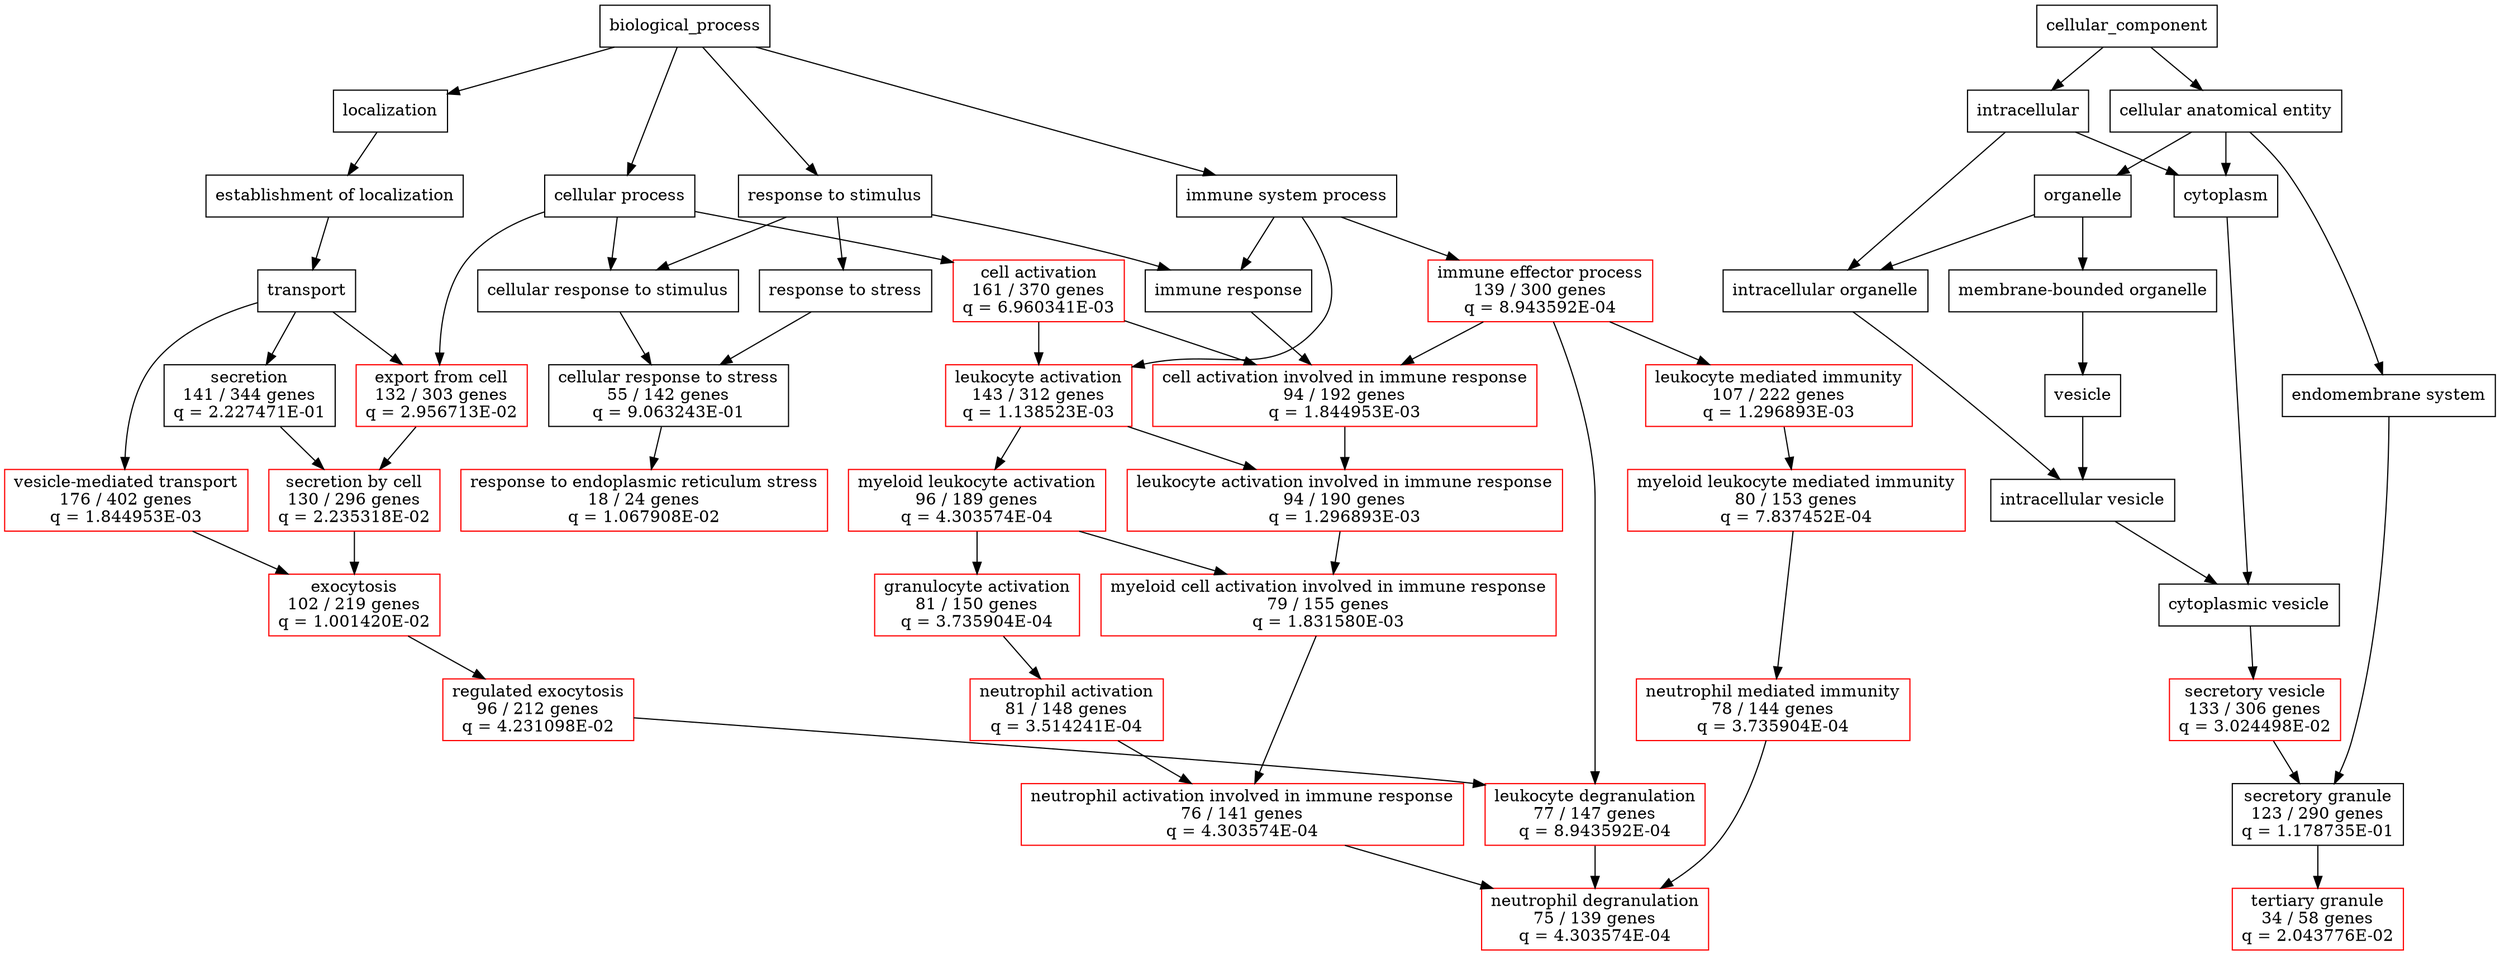 strict digraph "" {
	graph [labelloc=t,
		roots="{'molecular_function': 'GO:0003674', 'cellular_component': 'GO:0005575', 'biological_process': 'GO:0008150'}"
	];
	node [label="\N"];
	"GO:0006950"	 [color=black,
		label="response to stress",
		shape=record];
	"GO:0033554"	 [color=black,
		label="cellular response to stress\n55 / 142 genes\nq = 9.063243E-01",
		shape=record];
	"GO:0006950" -> "GO:0033554";
	"GO:0140352"	 [color=red,
		label="export from cell\n132 / 303 genes\nq = 2.956713E-02",
		shape=record];
	"GO:0032940"	 [color=red,
		label="secretion by cell\n130 / 296 genes\nq = 2.235318E-02",
		shape=record];
	"GO:0140352" -> "GO:0032940";
	"GO:0002252"	 [color=red,
		label="immune effector process\n139 / 300 genes\nq = 8.943592E-04",
		shape=record];
	"GO:0043299"	 [color=red,
		label="leukocyte degranulation\n77 / 147 genes\nq = 8.943592E-04",
		shape=record];
	"GO:0002252" -> "GO:0043299";
	"GO:0002443"	 [color=red,
		label="leukocyte mediated immunity\n107 / 222 genes\nq = 1.296893E-03",
		shape=record];
	"GO:0002252" -> "GO:0002443";
	"GO:0002263"	 [color=red,
		label="cell activation involved in immune response\n94 / 192 genes\nq = 1.844953E-03",
		shape=record];
	"GO:0002252" -> "GO:0002263";
	"GO:0045321"	 [color=red,
		label="leukocyte activation\n143 / 312 genes\nq = 1.138523E-03",
		shape=record];
	"GO:0002274"	 [color=red,
		label="myeloid leukocyte activation\n96 / 189 genes\nq = 4.303574E-04",
		shape=record];
	"GO:0045321" -> "GO:0002274";
	"GO:0002366"	 [color=red,
		label="leukocyte activation involved in immune response\n94 / 190 genes\nq = 1.296893E-03",
		shape=record];
	"GO:0045321" -> "GO:0002366";
	"GO:0002444"	 [color=red,
		label="myeloid leukocyte mediated immunity\n80 / 153 genes\nq = 7.837452E-04",
		shape=record];
	"GO:0002446"	 [color=red,
		label="neutrophil mediated immunity\n78 / 144 genes\nq = 3.735904E-04",
		shape=record];
	"GO:0002444" -> "GO:0002446";
	"GO:0031982"	 [color=black,
		label=vesicle,
		shape=record];
	"GO:0097708"	 [color=black,
		label="intracellular vesicle",
		shape=record];
	"GO:0031982" -> "GO:0097708";
	"GO:0045055"	 [color=red,
		label="regulated exocytosis\n96 / 212 genes\nq = 4.231098E-02",
		shape=record];
	"GO:0045055" -> "GO:0043299";
	"GO:0043227"	 [color=black,
		label="membrane-bounded organelle",
		shape=record];
	"GO:0043227" -> "GO:0031982";
	"GO:0002283"	 [color=red,
		label="neutrophil activation involved in immune response\n76 / 141 genes\nq = 4.303574E-04",
		shape=record];
	"GO:0043312"	 [color=red,
		label="neutrophil degranulation\n75 / 139 genes\nq = 4.303574E-04",
		shape=record];
	"GO:0002283" -> "GO:0043312";
	"GO:0043299" -> "GO:0043312";
	"GO:0006887"	 [color=red,
		label="exocytosis\n102 / 219 genes\nq = 1.001420E-02",
		shape=record];
	"GO:0032940" -> "GO:0006887";
	"GO:0099503"	 [color=red,
		label="secretory vesicle\n133 / 306 genes\nq = 3.024498E-02",
		shape=record];
	"GO:0030141"	 [color=black,
		label="secretory granule\n123 / 290 genes\nq = 1.178735E-01",
		shape=record];
	"GO:0099503" -> "GO:0030141";
	"GO:0070820"	 [color=red,
		label="tertiary granule\n34 / 58 genes\nq = 2.043776E-02",
		shape=record];
	"GO:0043229"	 [color=black,
		label="intracellular organelle",
		shape=record];
	"GO:0043229" -> "GO:0097708";
	"GO:0005622"	 [color=black,
		label=intracellular,
		shape=record];
	"GO:0005622" -> "GO:0043229";
	"GO:0005737"	 [color=black,
		label=cytoplasm,
		shape=record];
	"GO:0005622" -> "GO:0005737";
	"GO:0031410"	 [color=black,
		label="cytoplasmic vesicle",
		shape=record];
	"GO:0097708" -> "GO:0031410";
	"GO:0006810"	 [color=black,
		label=transport,
		shape=record];
	"GO:0006810" -> "GO:0140352";
	"GO:0046903"	 [color=black,
		label="secretion\n141 / 344 genes\nq = 2.227471E-01",
		shape=record];
	"GO:0006810" -> "GO:0046903";
	"GO:0016192"	 [color=red,
		label="vesicle-mediated transport\n176 / 402 genes\nq = 1.844953E-03",
		shape=record];
	"GO:0006810" -> "GO:0016192";
	"GO:0043226"	 [color=black,
		label=organelle,
		shape=record];
	"GO:0043226" -> "GO:0043227";
	"GO:0043226" -> "GO:0043229";
	"GO:0002446" -> "GO:0043312";
	"GO:0050896"	 [color=black,
		label="response to stimulus",
		shape=record];
	"GO:0050896" -> "GO:0006950";
	"GO:0051716"	 [color=black,
		label="cellular response to stimulus",
		shape=record];
	"GO:0050896" -> "GO:0051716";
	"GO:0006955"	 [color=black,
		label="immune response",
		shape=record];
	"GO:0050896" -> "GO:0006955";
	"GO:0051716" -> "GO:0033554";
	"GO:0012505"	 [color=black,
		label="endomembrane system",
		shape=record];
	"GO:0012505" -> "GO:0030141";
	"GO:0036230"	 [color=red,
		label="granulocyte activation\n81 / 150 genes\nq = 3.735904E-04",
		shape=record];
	"GO:0042119"	 [color=red,
		label="neutrophil activation\n81 / 148 genes\nq = 3.514241E-04",
		shape=record];
	"GO:0036230" -> "GO:0042119";
	"GO:0051234"	 [color=black,
		label="establishment of localization",
		shape=record];
	"GO:0051234" -> "GO:0006810";
	"GO:0046903" -> "GO:0032940";
	"GO:0016192" -> "GO:0006887";
	"GO:0006955" -> "GO:0002263";
	"GO:0030141" -> "GO:0070820";
	"GO:0031410" -> "GO:0099503";
	"GO:0034976"	 [color=red,
		label="response to endoplasmic reticulum stress\n18 / 24 genes\nq = 1.067908E-02",
		shape=record];
	"GO:0002443" -> "GO:0002444";
	"GO:0042119" -> "GO:0002283";
	"GO:0005575"	 [color=black,
		label=cellular_component,
		shape=record];
	"GO:0005575" -> "GO:0005622";
	"GO:0110165"	 [color=black,
		label="cellular anatomical entity",
		shape=record];
	"GO:0005575" -> "GO:0110165";
	"GO:0002263" -> "GO:0002366";
	"GO:0051179"	 [color=black,
		label=localization,
		shape=record];
	"GO:0051179" -> "GO:0051234";
	"GO:0001775"	 [color=red,
		label="cell activation\n161 / 370 genes\nq = 6.960341E-03",
		shape=record];
	"GO:0001775" -> "GO:0045321";
	"GO:0001775" -> "GO:0002263";
	"GO:0002376"	 [color=black,
		label="immune system process",
		shape=record];
	"GO:0002376" -> "GO:0002252";
	"GO:0002376" -> "GO:0045321";
	"GO:0002376" -> "GO:0006955";
	"GO:0006887" -> "GO:0045055";
	"GO:0110165" -> "GO:0043226";
	"GO:0110165" -> "GO:0012505";
	"GO:0110165" -> "GO:0005737";
	"GO:0005737" -> "GO:0031410";
	"GO:0002275"	 [color=red,
		label="myeloid cell activation involved in immune response\n79 / 155 genes\nq = 1.831580E-03",
		shape=record];
	"GO:0002275" -> "GO:0002283";
	"GO:0008150"	 [color=black,
		label=biological_process,
		shape=record];
	"GO:0008150" -> "GO:0050896";
	"GO:0008150" -> "GO:0051179";
	"GO:0008150" -> "GO:0002376";
	"GO:0009987"	 [color=black,
		label="cellular process",
		shape=record];
	"GO:0008150" -> "GO:0009987";
	"GO:0002274" -> "GO:0036230";
	"GO:0002274" -> "GO:0002275";
	"GO:0002366" -> "GO:0002275";
	"GO:0033554" -> "GO:0034976";
	"GO:0009987" -> "GO:0140352";
	"GO:0009987" -> "GO:0051716";
	"GO:0009987" -> "GO:0001775";
}
